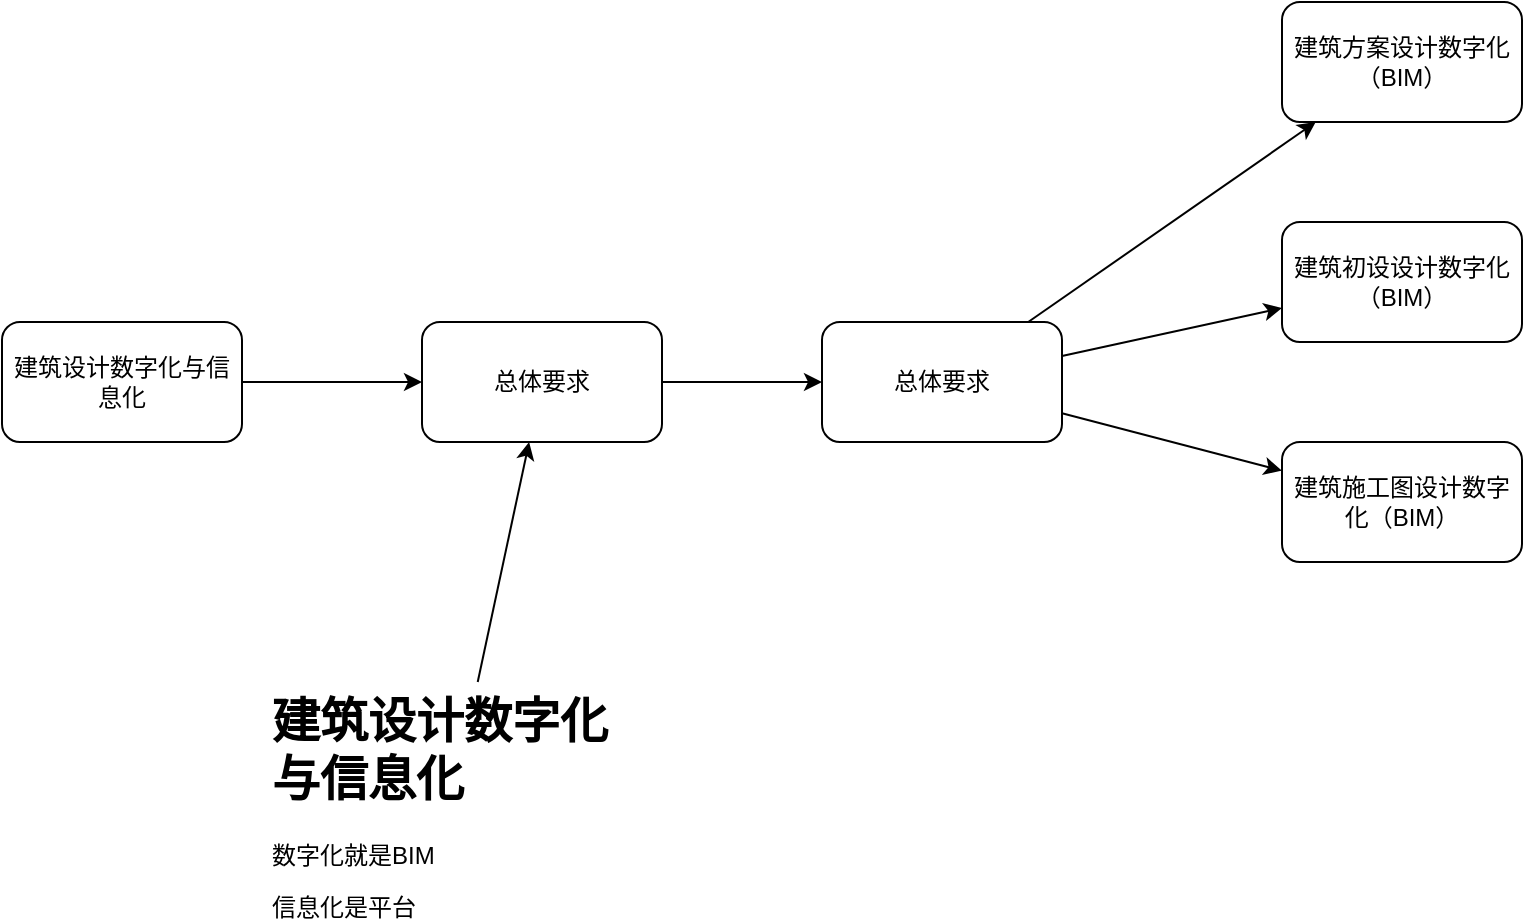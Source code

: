 <mxfile version="23.1.7" type="github">
  <diagram name="第 1 页" id="Farywq133jAkmJhaP7cw">
    <mxGraphModel dx="1434" dy="774" grid="1" gridSize="10" guides="1" tooltips="1" connect="1" arrows="1" fold="1" page="1" pageScale="1" pageWidth="1169" pageHeight="827" math="0" shadow="0">
      <root>
        <mxCell id="0" />
        <mxCell id="1" parent="0" />
        <mxCell id="9B7ypN3GQHfcQZD_DzmT-3" style="edgeStyle=orthogonalEdgeStyle;rounded=0;orthogonalLoop=1;jettySize=auto;html=1;entryX=0;entryY=0.5;entryDx=0;entryDy=0;" edge="1" parent="1" source="9B7ypN3GQHfcQZD_DzmT-1" target="9B7ypN3GQHfcQZD_DzmT-2">
          <mxGeometry relative="1" as="geometry" />
        </mxCell>
        <mxCell id="9B7ypN3GQHfcQZD_DzmT-1" value="建筑设计数字化与信息化" style="rounded=1;whiteSpace=wrap;html=1;" vertex="1" parent="1">
          <mxGeometry x="240" y="240" width="120" height="60" as="geometry" />
        </mxCell>
        <mxCell id="9B7ypN3GQHfcQZD_DzmT-6" style="edgeStyle=orthogonalEdgeStyle;rounded=0;orthogonalLoop=1;jettySize=auto;html=1;" edge="1" parent="1" source="9B7ypN3GQHfcQZD_DzmT-2" target="9B7ypN3GQHfcQZD_DzmT-5">
          <mxGeometry relative="1" as="geometry" />
        </mxCell>
        <mxCell id="9B7ypN3GQHfcQZD_DzmT-2" value="总体要求" style="rounded=1;whiteSpace=wrap;html=1;" vertex="1" parent="1">
          <mxGeometry x="450" y="240" width="120" height="60" as="geometry" />
        </mxCell>
        <mxCell id="9B7ypN3GQHfcQZD_DzmT-10" style="rounded=0;orthogonalLoop=1;jettySize=auto;html=1;" edge="1" parent="1" source="9B7ypN3GQHfcQZD_DzmT-5" target="9B7ypN3GQHfcQZD_DzmT-9">
          <mxGeometry relative="1" as="geometry" />
        </mxCell>
        <mxCell id="9B7ypN3GQHfcQZD_DzmT-12" style="rounded=0;orthogonalLoop=1;jettySize=auto;html=1;" edge="1" parent="1" source="9B7ypN3GQHfcQZD_DzmT-5" target="9B7ypN3GQHfcQZD_DzmT-11">
          <mxGeometry relative="1" as="geometry" />
        </mxCell>
        <mxCell id="9B7ypN3GQHfcQZD_DzmT-14" style="rounded=0;orthogonalLoop=1;jettySize=auto;html=1;" edge="1" parent="1" source="9B7ypN3GQHfcQZD_DzmT-5" target="9B7ypN3GQHfcQZD_DzmT-13">
          <mxGeometry relative="1" as="geometry" />
        </mxCell>
        <mxCell id="9B7ypN3GQHfcQZD_DzmT-5" value="总体要求" style="rounded=1;whiteSpace=wrap;html=1;" vertex="1" parent="1">
          <mxGeometry x="650" y="240" width="120" height="60" as="geometry" />
        </mxCell>
        <mxCell id="9B7ypN3GQHfcQZD_DzmT-8" style="rounded=0;orthogonalLoop=1;jettySize=auto;html=1;" edge="1" parent="1" source="9B7ypN3GQHfcQZD_DzmT-7" target="9B7ypN3GQHfcQZD_DzmT-2">
          <mxGeometry relative="1" as="geometry" />
        </mxCell>
        <mxCell id="9B7ypN3GQHfcQZD_DzmT-7" value="&lt;h1&gt;建筑设计数字化与信息化&lt;/h1&gt;&lt;p&gt;数字化就是BIM&lt;/p&gt;&lt;p&gt;信息化是平台&lt;br&gt;&lt;/p&gt;" style="text;html=1;spacing=5;spacingTop=-20;whiteSpace=wrap;overflow=hidden;rounded=0;" vertex="1" parent="1">
          <mxGeometry x="370" y="420" width="190" height="120" as="geometry" />
        </mxCell>
        <mxCell id="9B7ypN3GQHfcQZD_DzmT-9" value="建筑方案设计数字化（BIM）" style="rounded=1;whiteSpace=wrap;html=1;" vertex="1" parent="1">
          <mxGeometry x="880" y="80" width="120" height="60" as="geometry" />
        </mxCell>
        <mxCell id="9B7ypN3GQHfcQZD_DzmT-11" value="建筑初设设计数字化（BIM）" style="rounded=1;whiteSpace=wrap;html=1;" vertex="1" parent="1">
          <mxGeometry x="880" y="190" width="120" height="60" as="geometry" />
        </mxCell>
        <mxCell id="9B7ypN3GQHfcQZD_DzmT-13" value="建筑施工图设计数字化（BIM）" style="rounded=1;whiteSpace=wrap;html=1;" vertex="1" parent="1">
          <mxGeometry x="880" y="300" width="120" height="60" as="geometry" />
        </mxCell>
      </root>
    </mxGraphModel>
  </diagram>
</mxfile>
